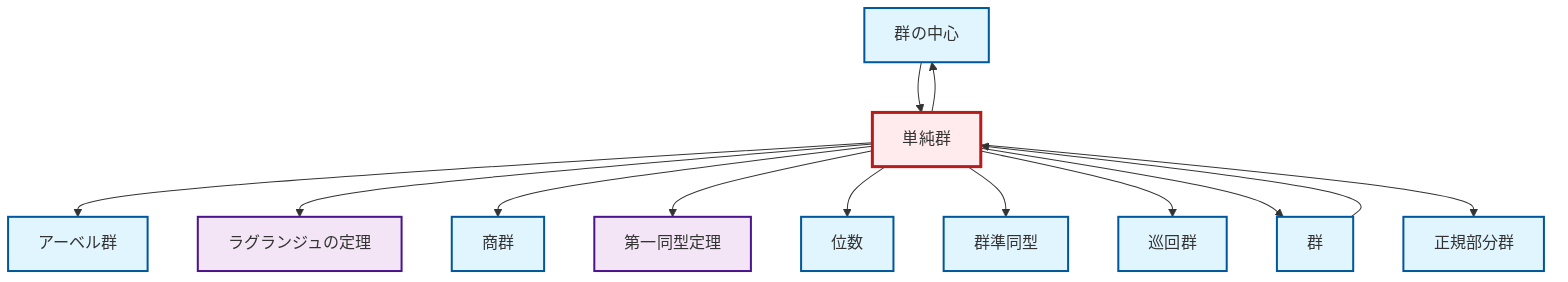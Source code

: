 graph TD
    classDef definition fill:#e1f5fe,stroke:#01579b,stroke-width:2px
    classDef theorem fill:#f3e5f5,stroke:#4a148c,stroke-width:2px
    classDef axiom fill:#fff3e0,stroke:#e65100,stroke-width:2px
    classDef example fill:#e8f5e9,stroke:#1b5e20,stroke-width:2px
    classDef current fill:#ffebee,stroke:#b71c1c,stroke-width:3px
    def-quotient-group["商群"]:::definition
    thm-lagrange["ラグランジュの定理"]:::theorem
    def-cyclic-group["巡回群"]:::definition
    def-normal-subgroup["正規部分群"]:::definition
    def-order["位数"]:::definition
    def-center-of-group["群の中心"]:::definition
    def-homomorphism["群準同型"]:::definition
    def-simple-group["単純群"]:::definition
    def-group["群"]:::definition
    thm-first-isomorphism["第一同型定理"]:::theorem
    def-abelian-group["アーベル群"]:::definition
    def-group --> def-simple-group
    def-simple-group --> def-abelian-group
    def-simple-group --> thm-lagrange
    def-simple-group --> def-quotient-group
    def-simple-group --> thm-first-isomorphism
    def-simple-group --> def-order
    def-simple-group --> def-center-of-group
    def-simple-group --> def-homomorphism
    def-center-of-group --> def-simple-group
    def-simple-group --> def-cyclic-group
    def-simple-group --> def-group
    def-simple-group --> def-normal-subgroup
    class def-simple-group current